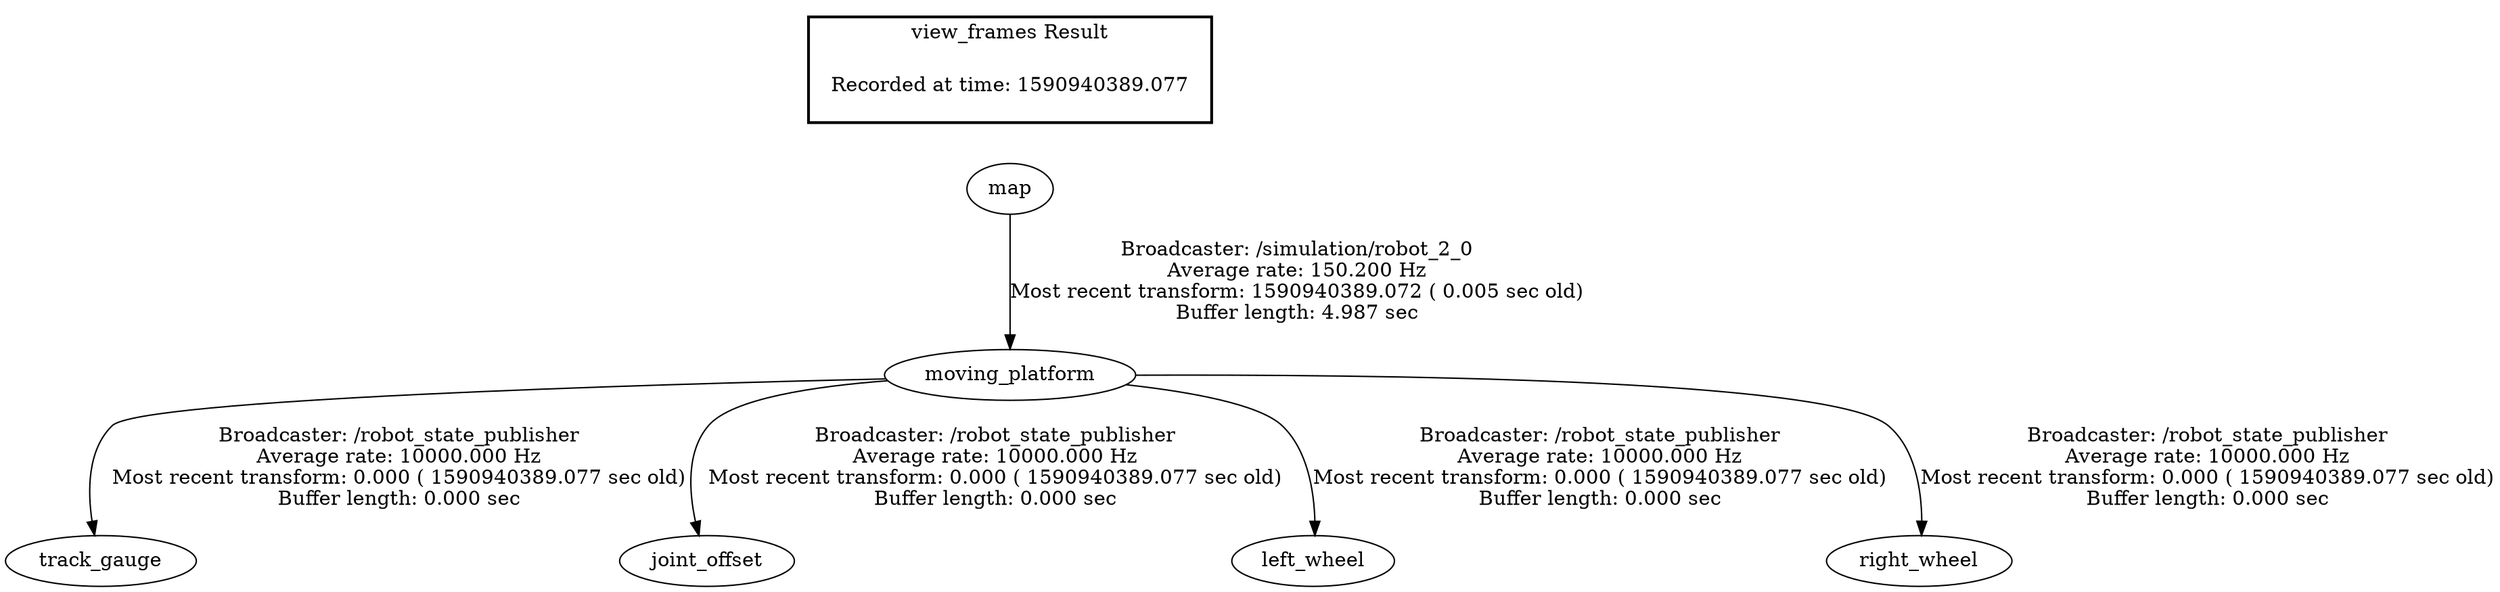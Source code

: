 digraph G {
"moving_platform" -> "track_gauge"[label="Broadcaster: /robot_state_publisher\nAverage rate: 10000.000 Hz\nMost recent transform: 0.000 ( 1590940389.077 sec old)\nBuffer length: 0.000 sec\n"];
"map" -> "moving_platform"[label="Broadcaster: /simulation/robot_2_0\nAverage rate: 150.200 Hz\nMost recent transform: 1590940389.072 ( 0.005 sec old)\nBuffer length: 4.987 sec\n"];
"moving_platform" -> "joint_offset"[label="Broadcaster: /robot_state_publisher\nAverage rate: 10000.000 Hz\nMost recent transform: 0.000 ( 1590940389.077 sec old)\nBuffer length: 0.000 sec\n"];
"moving_platform" -> "left_wheel"[label="Broadcaster: /robot_state_publisher\nAverage rate: 10000.000 Hz\nMost recent transform: 0.000 ( 1590940389.077 sec old)\nBuffer length: 0.000 sec\n"];
"moving_platform" -> "right_wheel"[label="Broadcaster: /robot_state_publisher\nAverage rate: 10000.000 Hz\nMost recent transform: 0.000 ( 1590940389.077 sec old)\nBuffer length: 0.000 sec\n"];
edge [style=invis];
 subgraph cluster_legend { style=bold; color=black; label ="view_frames Result";
"Recorded at time: 1590940389.077"[ shape=plaintext ] ;
 }->"map";
}